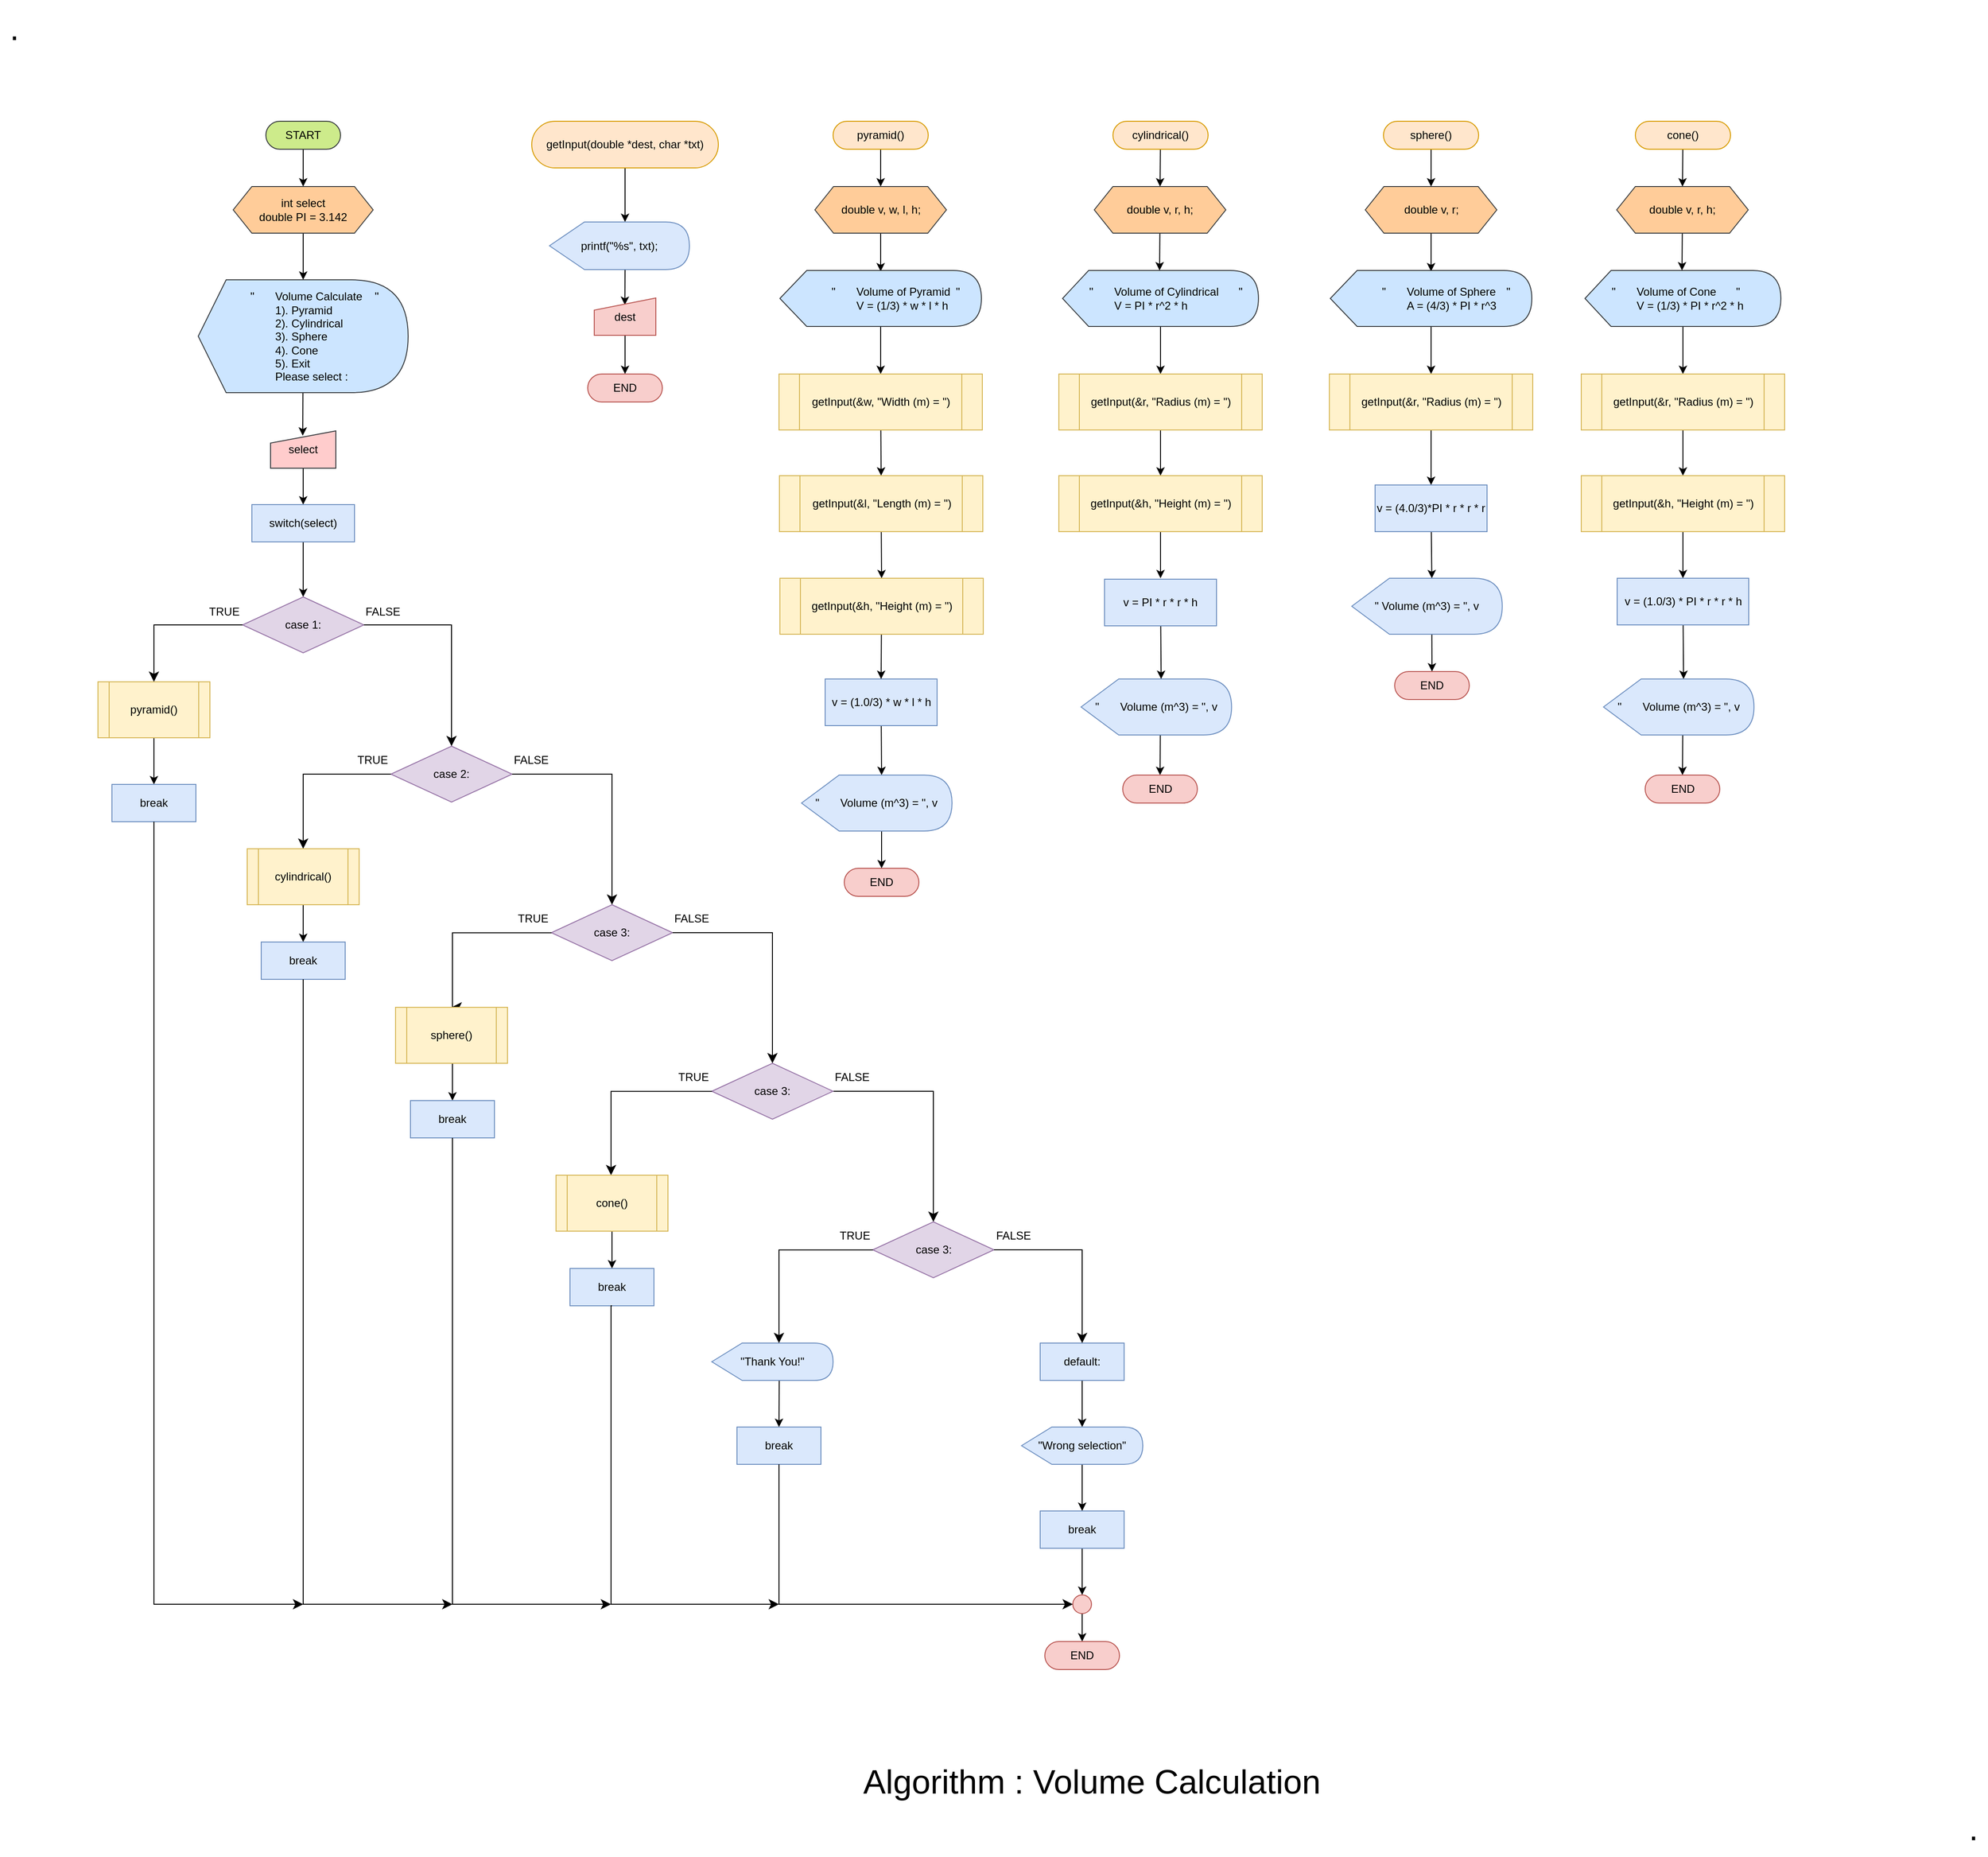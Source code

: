 <mxfile>
    <diagram id="MOcYU4tK6Ua4JmNMgCHE" name="Page-1">
        <mxGraphModel dx="669" dy="588" grid="1" gridSize="10" guides="1" tooltips="1" connect="1" arrows="1" fold="1" page="1" pageScale="1" pageWidth="2200" pageHeight="2000" background="#ffffff" math="0" shadow="0">
            <root>
                <mxCell id="0"/>
                <mxCell id="1" parent="0"/>
                <mxCell id="2" style="edgeStyle=none;html=1;entryX=0.5;entryY=0;entryDx=0;entryDy=0;fontColor=#000000;strokeColor=#000000;" edge="1" parent="1" source="3" target="5">
                    <mxGeometry relative="1" as="geometry"/>
                </mxCell>
                <mxCell id="3" value="&lt;font color=&quot;#000000&quot;&gt;START&lt;/font&gt;" style="rounded=1;whiteSpace=wrap;html=1;fillColor=#cdeb8b;strokeColor=#36393d;imageHeight=24;arcSize=50;glass=0;shadow=0;" vertex="1" parent="1">
                    <mxGeometry x="320" y="130" width="80" height="30" as="geometry"/>
                </mxCell>
                <mxCell id="4" style="edgeStyle=none;html=1;strokeColor=#000000;fontColor=#000000;" edge="1" parent="1" source="5" target="7">
                    <mxGeometry relative="1" as="geometry"/>
                </mxCell>
                <mxCell id="5" value="&lt;font color=&quot;#000000&quot;&gt;int select&lt;br&gt;double PI = 3.142&lt;br&gt;&lt;/font&gt;" style="shape=hexagon;perimeter=hexagonPerimeter2;whiteSpace=wrap;html=1;fixedSize=1;shadow=0;glass=0;fillColor=#ffcc99;strokeColor=#36393d;" vertex="1" parent="1">
                    <mxGeometry x="285" y="200" width="150" height="50" as="geometry"/>
                </mxCell>
                <mxCell id="82" style="edgeStyle=none;html=1;entryX=0.493;entryY=0.128;entryDx=0;entryDy=0;entryPerimeter=0;strokeColor=#000000;" edge="1" parent="1" source="7" target="9">
                    <mxGeometry relative="1" as="geometry"/>
                </mxCell>
                <mxCell id="7" value="&lt;div style=&quot;&quot;&gt;&lt;span style=&quot;color: rgb(0, 0, 0); background-color: initial;&quot;&gt;&lt;span style=&quot;white-space: pre;&quot;&gt;&#9;&lt;/span&gt;&lt;span style=&quot;white-space: pre;&quot;&gt;&#9;&lt;/span&gt;&quot;&lt;/span&gt;&lt;span style=&quot;color: rgb(0, 0, 0); background-color: initial; white-space: pre;&quot;&gt;&#9;&lt;/span&gt;&lt;span style=&quot;color: rgb(0, 0, 0); background-color: initial;&quot;&gt;Volume Calculate&amp;nbsp;&lt;/span&gt;&lt;span style=&quot;color: rgb(0, 0, 0); background-color: initial; white-space: pre;&quot;&gt;&#9;&lt;/span&gt;&lt;span style=&quot;color: rgb(0, 0, 0); background-color: initial;&quot;&gt;&quot;&lt;/span&gt;&lt;/div&gt;&lt;font color=&quot;#000000&quot;&gt;&lt;div style=&quot;&quot;&gt;&lt;span style=&quot;background-color: initial;&quot;&gt;&lt;span style=&quot;white-space: pre;&quot;&gt;&#9;&lt;span style=&quot;white-space: pre;&quot;&gt;&#9;&lt;span style=&quot;white-space: pre;&quot;&gt;&#9;&lt;/span&gt;&lt;/span&gt;&lt;/span&gt;1). Pyramid&lt;/span&gt;&lt;/div&gt;&lt;div style=&quot;&quot;&gt;&lt;span style=&quot;background-color: initial;&quot;&gt;&lt;span style=&quot;white-space: pre;&quot;&gt;&#9;&lt;span style=&quot;white-space: pre;&quot;&gt;&#9;&lt;span style=&quot;white-space: pre;&quot;&gt;&#9;&lt;/span&gt;&lt;/span&gt;&lt;/span&gt;2). Cylindrical&lt;/span&gt;&lt;/div&gt;&lt;div style=&quot;&quot;&gt;&lt;span style=&quot;background-color: initial;&quot;&gt;&lt;span style=&quot;white-space: pre;&quot;&gt;&#9;&lt;span style=&quot;white-space: pre;&quot;&gt;&#9;&lt;/span&gt;&lt;span style=&quot;white-space: pre;&quot;&gt;&#9;&lt;/span&gt;&lt;/span&gt;3). Sphere&lt;/span&gt;&lt;/div&gt;&lt;div style=&quot;&quot;&gt;&lt;span style=&quot;background-color: initial;&quot;&gt;&lt;span style=&quot;white-space: pre;&quot;&gt;&#9;&lt;/span&gt;&lt;span style=&quot;white-space: pre;&quot;&gt;&#9;&lt;/span&gt;&lt;span style=&quot;white-space: pre;&quot;&gt;&#9;&lt;/span&gt;4). Cone&lt;br&gt;&lt;span style=&quot;white-space: pre;&quot;&gt;&#9;&lt;/span&gt;&lt;span style=&quot;white-space: pre;&quot;&gt;&#9;&lt;/span&gt;&lt;span style=&quot;white-space: pre;&quot;&gt;&#9;&lt;/span&gt;5). Exit&lt;br&gt;&lt;/span&gt;&lt;/div&gt;&lt;div style=&quot;&quot;&gt;&lt;span style=&quot;background-color: initial;&quot;&gt;&lt;span style=&quot;white-space: pre;&quot;&gt;&#9;&lt;span style=&quot;white-space: pre;&quot;&gt;&#9;&lt;/span&gt;&lt;span style=&quot;white-space: pre;&quot;&gt;&#9;&lt;/span&gt;&lt;/span&gt;Please select :&lt;/span&gt;&lt;/div&gt;&lt;/font&gt;" style="shape=display;whiteSpace=wrap;html=1;shadow=0;glass=0;fillColor=#cce5ff;strokeColor=#36393d;size=0.133;align=left;" vertex="1" parent="1">
                    <mxGeometry x="247.5" y="300" width="225" height="121" as="geometry"/>
                </mxCell>
                <mxCell id="8" value="" style="edgeStyle=none;html=1;strokeColor=#000000;fontColor=#000000;" edge="1" parent="1" source="9" target="11">
                    <mxGeometry relative="1" as="geometry"/>
                </mxCell>
                <mxCell id="9" value="&lt;font color=&quot;#000000&quot;&gt;select&lt;/font&gt;" style="shape=manualInput;whiteSpace=wrap;html=1;shadow=0;glass=0;labelBackgroundColor=none;fillColor=#ffcccc;strokeColor=#36393d;size=13;" vertex="1" parent="1">
                    <mxGeometry x="325" y="462" width="70" height="40" as="geometry"/>
                </mxCell>
                <mxCell id="10" value="" style="edgeStyle=none;html=1;strokeColor=#000000;fontColor=#000000;" edge="1" parent="1" source="11" target="12">
                    <mxGeometry relative="1" as="geometry"/>
                </mxCell>
                <mxCell id="11" value="&lt;font color=&quot;#000000&quot;&gt;switch(select)&lt;/font&gt;" style="whiteSpace=wrap;html=1;fillColor=#dae8fc;strokeColor=#6c8ebf;shadow=0;glass=0;labelBackgroundColor=none;" vertex="1" parent="1">
                    <mxGeometry x="305" y="541" width="110" height="40" as="geometry"/>
                </mxCell>
                <mxCell id="12" value="&lt;font color=&quot;#000000&quot;&gt;case 1:&lt;/font&gt;" style="rhombus;whiteSpace=wrap;html=1;fillColor=#e1d5e7;strokeColor=#9673a6;shadow=0;glass=0;labelBackgroundColor=none;" vertex="1" parent="1">
                    <mxGeometry x="295" y="640" width="130" height="60" as="geometry"/>
                </mxCell>
                <mxCell id="13" style="edgeStyle=none;html=1;entryX=0.5;entryY=0;entryDx=0;entryDy=0;strokeColor=#000000;fontColor=#000000;" edge="1" parent="1" source="14" target="28">
                    <mxGeometry relative="1" as="geometry"/>
                </mxCell>
                <mxCell id="14" value="&lt;font color=&quot;#000000&quot;&gt;pyramid()&lt;/font&gt;" style="shape=process;whiteSpace=wrap;html=1;backgroundOutline=1;fillColor=#fff2cc;strokeColor=#d6b656;shadow=0;glass=0;labelBackgroundColor=none;" vertex="1" parent="1">
                    <mxGeometry x="140" y="731" width="120" height="60" as="geometry"/>
                </mxCell>
                <mxCell id="15" value="" style="edgeStyle=segmentEdgeStyle;endArrow=classic;html=1;curved=0;rounded=0;endSize=8;startSize=8;strokeColor=#000000;fontColor=#000000;entryX=0.5;entryY=0;entryDx=0;entryDy=0;exitX=0;exitY=0.5;exitDx=0;exitDy=0;" edge="1" parent="1" source="12" target="14">
                    <mxGeometry width="50" height="50" relative="1" as="geometry">
                        <mxPoint x="290" y="661" as="sourcePoint"/>
                        <mxPoint x="340" y="611" as="targetPoint"/>
                    </mxGeometry>
                </mxCell>
                <mxCell id="16" value="&lt;font color=&quot;#000000&quot;&gt;case 2:&lt;/font&gt;" style="rhombus;whiteSpace=wrap;html=1;fillColor=#e1d5e7;strokeColor=#9673a6;shadow=0;glass=0;labelBackgroundColor=none;" vertex="1" parent="1">
                    <mxGeometry x="454" y="800" width="130" height="60" as="geometry"/>
                </mxCell>
                <mxCell id="17" value="" style="edgeStyle=segmentEdgeStyle;endArrow=classic;html=1;curved=0;rounded=0;endSize=8;startSize=8;strokeColor=#000000;fontColor=#000000;exitX=1;exitY=0.5;exitDx=0;exitDy=0;entryX=0.5;entryY=0;entryDx=0;entryDy=0;" edge="1" parent="1" source="12" target="16">
                    <mxGeometry width="50" height="50" relative="1" as="geometry">
                        <mxPoint x="470" y="721" as="sourcePoint"/>
                        <mxPoint x="520" y="671" as="targetPoint"/>
                    </mxGeometry>
                </mxCell>
                <mxCell id="18" value="&lt;font color=&quot;#000000&quot;&gt;case 3:&lt;/font&gt;" style="rhombus;whiteSpace=wrap;html=1;fillColor=#e1d5e7;strokeColor=#9673a6;shadow=0;glass=0;labelBackgroundColor=none;" vertex="1" parent="1">
                    <mxGeometry x="626" y="970" width="130" height="60" as="geometry"/>
                </mxCell>
                <mxCell id="19" value="" style="edgeStyle=segmentEdgeStyle;endArrow=classic;html=1;curved=0;rounded=0;endSize=8;startSize=8;strokeColor=#000000;fontColor=#000000;exitX=1;exitY=0.5;exitDx=0;exitDy=0;entryX=0.5;entryY=0;entryDx=0;entryDy=0;" edge="1" parent="1" source="16" target="18">
                    <mxGeometry width="50" height="50" relative="1" as="geometry">
                        <mxPoint x="589" y="920" as="sourcePoint"/>
                        <mxPoint x="639" y="870" as="targetPoint"/>
                    </mxGeometry>
                </mxCell>
                <mxCell id="20" value="" style="edgeStyle=elbowEdgeStyle;elbow=horizontal;endArrow=classic;html=1;curved=0;rounded=0;endSize=8;startSize=8;strokeColor=#000000;fontColor=#000000;exitX=0;exitY=0.5;exitDx=0;exitDy=0;entryX=0.5;entryY=0;entryDx=0;entryDy=0;" edge="1" parent="1" source="16" target="22">
                    <mxGeometry width="50" height="50" relative="1" as="geometry">
                        <mxPoint x="429" y="930" as="sourcePoint"/>
                        <mxPoint x="369" y="910" as="targetPoint"/>
                        <Array as="points">
                            <mxPoint x="360" y="860"/>
                            <mxPoint x="369" y="870"/>
                            <mxPoint x="369" y="860"/>
                            <mxPoint x="369" y="860"/>
                        </Array>
                    </mxGeometry>
                </mxCell>
                <mxCell id="116" style="edgeStyle=none;html=1;strokeColor=#000000;" edge="1" parent="1" source="22" target="29">
                    <mxGeometry relative="1" as="geometry"/>
                </mxCell>
                <mxCell id="22" value="&lt;font color=&quot;#000000&quot;&gt;cylindrical()&lt;/font&gt;" style="shape=process;whiteSpace=wrap;html=1;backgroundOutline=1;fillColor=#fff2cc;strokeColor=#d6b656;shadow=0;glass=0;labelBackgroundColor=none;" vertex="1" parent="1">
                    <mxGeometry x="300" y="910" width="120" height="60" as="geometry"/>
                </mxCell>
                <mxCell id="110" style="edgeStyle=none;html=1;exitX=0.5;exitY=1;exitDx=0;exitDy=0;strokeColor=#000000;" edge="1" parent="1" source="25" target="27">
                    <mxGeometry relative="1" as="geometry"/>
                </mxCell>
                <mxCell id="25" value="&lt;font color=&quot;#000000&quot;&gt;default:&lt;/font&gt;" style="rounded=0;whiteSpace=wrap;html=1;shadow=0;glass=0;labelBackgroundColor=none;fillColor=#dae8fc;strokeColor=#6c8ebf;" vertex="1" parent="1">
                    <mxGeometry x="1150" y="1440" width="90" height="40" as="geometry"/>
                </mxCell>
                <mxCell id="111" style="edgeStyle=none;html=1;entryX=0.5;entryY=0;entryDx=0;entryDy=0;strokeColor=#000000;" edge="1" parent="1" source="27" target="105">
                    <mxGeometry relative="1" as="geometry"/>
                </mxCell>
                <mxCell id="27" value="&lt;font color=&quot;#000000&quot;&gt;&quot;Wrong selection&quot;&lt;/font&gt;" style="shape=display;whiteSpace=wrap;html=1;shadow=0;glass=0;labelBackgroundColor=none;fillColor=#dae8fc;strokeColor=#6c8ebf;" vertex="1" parent="1">
                    <mxGeometry x="1130" y="1530" width="130" height="40" as="geometry"/>
                </mxCell>
                <mxCell id="28" value="&lt;font color=&quot;#000000&quot;&gt;break&lt;/font&gt;" style="rounded=0;whiteSpace=wrap;html=1;shadow=0;glass=0;labelBackgroundColor=none;fillColor=#dae8fc;strokeColor=#6c8ebf;" vertex="1" parent="1">
                    <mxGeometry x="155" y="841" width="90" height="40" as="geometry"/>
                </mxCell>
                <mxCell id="29" value="&lt;font color=&quot;#000000&quot;&gt;break&lt;/font&gt;" style="rounded=0;whiteSpace=wrap;html=1;shadow=0;glass=0;labelBackgroundColor=none;fillColor=#dae8fc;strokeColor=#6c8ebf;" vertex="1" parent="1">
                    <mxGeometry x="315" y="1010" width="90" height="40" as="geometry"/>
                </mxCell>
                <mxCell id="30" value="&lt;font color=&quot;#000000&quot;&gt;break&lt;/font&gt;" style="rounded=0;whiteSpace=wrap;html=1;shadow=0;glass=0;labelBackgroundColor=none;fillColor=#dae8fc;strokeColor=#6c8ebf;" vertex="1" parent="1">
                    <mxGeometry x="825" y="1530" width="90" height="40" as="geometry"/>
                </mxCell>
                <mxCell id="32" style="edgeStyle=none;html=1;entryX=0.5;entryY=0;entryDx=0;entryDy=0;strokeColor=#000000;fontColor=#000000;startArrow=none;startFill=0;endArrow=classic;endFill=1;" edge="1" parent="1" source="33">
                    <mxGeometry relative="1" as="geometry">
                        <mxPoint x="1195" y="1760" as="targetPoint"/>
                    </mxGeometry>
                </mxCell>
                <mxCell id="33" value="" style="ellipse;whiteSpace=wrap;html=1;aspect=fixed;shadow=0;glass=0;labelBackgroundColor=none;fillColor=#f8cecc;strokeColor=#b85450;" vertex="1" parent="1">
                    <mxGeometry x="1185" y="1710" width="20" height="20" as="geometry"/>
                </mxCell>
                <mxCell id="37" value="&lt;font color=&quot;#000000&quot;&gt;END&lt;/font&gt;" style="rounded=1;whiteSpace=wrap;html=1;fillColor=#f8cecc;strokeColor=#b85450;imageHeight=24;arcSize=50;glass=0;shadow=0;" vertex="1" parent="1">
                    <mxGeometry x="1155" y="1760" width="80" height="30" as="geometry"/>
                </mxCell>
                <mxCell id="38" style="edgeStyle=none;html=1;entryX=0.5;entryY=0;entryDx=0;entryDy=0;strokeColor=#000000;fontColor=#000000;startArrow=none;startFill=0;endArrow=classic;endFill=1;" edge="1" parent="1" source="39" target="41">
                    <mxGeometry relative="1" as="geometry"/>
                </mxCell>
                <mxCell id="39" value="&lt;font color=&quot;#000000&quot;&gt;pyramid()&lt;/font&gt;" style="rounded=1;whiteSpace=wrap;html=1;fillColor=#ffe6cc;strokeColor=#d79b00;imageHeight=24;arcSize=50;glass=0;shadow=0;" vertex="1" parent="1">
                    <mxGeometry x="928" y="130" width="102" height="30" as="geometry"/>
                </mxCell>
                <mxCell id="40" style="edgeStyle=none;html=1;entryX=0.5;entryY=0.016;entryDx=0;entryDy=0;entryPerimeter=0;strokeColor=#000000;fontColor=#000000;startArrow=none;startFill=0;endArrow=classic;endFill=1;" edge="1" parent="1" source="41" target="47">
                    <mxGeometry relative="1" as="geometry"/>
                </mxCell>
                <mxCell id="41" value="&lt;font color=&quot;#000000&quot;&gt;double v, w, l, h;&lt;br&gt;&lt;/font&gt;" style="shape=hexagon;perimeter=hexagonPerimeter2;whiteSpace=wrap;html=1;fixedSize=1;shadow=0;glass=0;fillColor=#ffcc99;strokeColor=#36393d;" vertex="1" parent="1">
                    <mxGeometry x="908.5" y="200" width="141" height="50" as="geometry"/>
                </mxCell>
                <mxCell id="42" style="edgeStyle=none;html=1;entryX=0.5;entryY=0;entryDx=0;entryDy=0;strokeColor=#000000;fontColor=#000000;startArrow=none;startFill=0;endArrow=classic;endFill=1;" edge="1" parent="1" source="43" target="45">
                    <mxGeometry relative="1" as="geometry"/>
                </mxCell>
                <mxCell id="43" value="&lt;font color=&quot;#000000&quot;&gt;cylindrical()&lt;/font&gt;" style="rounded=1;whiteSpace=wrap;html=1;fillColor=#ffe6cc;strokeColor=#d79b00;imageHeight=24;arcSize=50;glass=0;shadow=0;" vertex="1" parent="1">
                    <mxGeometry x="1228" y="130" width="102" height="30" as="geometry"/>
                </mxCell>
                <mxCell id="44" style="edgeStyle=none;html=1;entryX=0;entryY=0;entryDx=104;entryDy=0;entryPerimeter=0;strokeColor=#000000;fontColor=#000000;startArrow=none;startFill=0;endArrow=classic;endFill=1;" edge="1" parent="1" source="45" target="49">
                    <mxGeometry relative="1" as="geometry"/>
                </mxCell>
                <mxCell id="45" value="&lt;font color=&quot;#000000&quot;&gt;double v, r, h;&lt;br&gt;&lt;/font&gt;" style="shape=hexagon;perimeter=hexagonPerimeter2;whiteSpace=wrap;html=1;fixedSize=1;shadow=0;glass=0;fillColor=#ffcc99;strokeColor=#36393d;" vertex="1" parent="1">
                    <mxGeometry x="1208" y="200" width="141" height="50" as="geometry"/>
                </mxCell>
                <mxCell id="46" style="edgeStyle=none;html=1;entryX=0.5;entryY=0;entryDx=0;entryDy=0;strokeColor=#000000;fontColor=#000000;startArrow=none;startFill=0;endArrow=classic;endFill=1;" edge="1" parent="1" source="47" target="51">
                    <mxGeometry relative="1" as="geometry"/>
                </mxCell>
                <mxCell id="47" value="&lt;div style=&quot;&quot;&gt;&lt;span style=&quot;color: rgb(0, 0, 0); background-color: initial;&quot;&gt;&lt;span style=&quot;white-space: pre;&quot;&gt;&#9;&lt;/span&gt;&lt;span style=&quot;white-space: pre;&quot;&gt;&#9;&lt;/span&gt;&quot;&lt;/span&gt;&lt;span style=&quot;color: rgb(0, 0, 0); background-color: initial; white-space: pre;&quot;&gt;&#9;&lt;/span&gt;&lt;span style=&quot;color: rgb(0, 0, 0); background-color: initial;&quot;&gt;Volume of Pyramid&amp;nbsp;&lt;/span&gt;&lt;span style=&quot;color: rgb(0, 0, 0); background-color: initial; white-space: pre;&quot;&gt;&#9;&lt;/span&gt;&lt;span style=&quot;color: rgb(0, 0, 0); background-color: initial;&quot;&gt;&quot;&lt;/span&gt;&lt;/div&gt;&lt;font color=&quot;#000000&quot;&gt;&lt;div style=&quot;&quot;&gt;&lt;span style=&quot;background-color: initial;&quot;&gt;&lt;span style=&quot;white-space: pre;&quot;&gt;&#9;&lt;span style=&quot;white-space: pre;&quot;&gt;&#9;&lt;span style=&quot;white-space: pre;&quot;&gt;&#9;&lt;/span&gt;V&lt;/span&gt; &lt;/span&gt;= (1/3) * w * l * h&lt;br&gt;&lt;/span&gt;&lt;/div&gt;&lt;/font&gt;" style="shape=display;whiteSpace=wrap;html=1;shadow=0;glass=0;fillColor=#cce5ff;strokeColor=#36393d;size=0.133;align=left;" vertex="1" parent="1">
                    <mxGeometry x="871" y="290" width="216" height="60" as="geometry"/>
                </mxCell>
                <mxCell id="48" style="edgeStyle=none;html=1;entryX=0.5;entryY=0;entryDx=0;entryDy=0;strokeColor=#000000;fontColor=#000000;startArrow=none;startFill=0;endArrow=classic;endFill=1;" edge="1" parent="1" source="49" target="53">
                    <mxGeometry relative="1" as="geometry"/>
                </mxCell>
                <mxCell id="49" value="&lt;div style=&quot;&quot;&gt;&lt;span style=&quot;color: rgb(0, 0, 0); background-color: initial;&quot;&gt;&lt;span style=&quot;white-space: pre;&quot;&gt;&#9;&lt;/span&gt;&quot;&lt;/span&gt;&lt;span style=&quot;color: rgb(0, 0, 0); background-color: initial; white-space: pre;&quot;&gt;&#9;&lt;/span&gt;&lt;span style=&quot;color: rgb(0, 0, 0); background-color: initial;&quot;&gt;Volume of Cylindrical&amp;nbsp;&lt;/span&gt;&lt;span style=&quot;color: rgb(0, 0, 0); background-color: initial; white-space: pre;&quot;&gt;&#9;&lt;/span&gt;&lt;span style=&quot;color: rgb(0, 0, 0); background-color: initial;&quot;&gt;&quot;&lt;/span&gt;&lt;/div&gt;&lt;font color=&quot;#000000&quot;&gt;&lt;div style=&quot;&quot;&gt;&lt;span style=&quot;background-color: initial;&quot;&gt;&lt;span style=&quot;white-space: pre;&quot;&gt;&#9;&lt;span style=&quot;white-space: pre;&quot;&gt;&#9;V&lt;/span&gt; &lt;/span&gt;= PI * r^2 * h&lt;/span&gt;&lt;/div&gt;&lt;/font&gt;" style="shape=display;whiteSpace=wrap;html=1;shadow=0;glass=0;fillColor=#cce5ff;strokeColor=#36393d;size=0.133;align=left;" vertex="1" parent="1">
                    <mxGeometry x="1174" y="290" width="210" height="60" as="geometry"/>
                </mxCell>
                <mxCell id="121" style="edgeStyle=none;html=1;entryX=0.5;entryY=0;entryDx=0;entryDy=0;strokeColor=#000000;" edge="1" parent="1" source="51" target="120">
                    <mxGeometry relative="1" as="geometry"/>
                </mxCell>
                <mxCell id="51" value="&lt;font color=&quot;#000000&quot;&gt;getInput(&amp;amp;w, &quot;Width (m) = &quot;)&lt;/font&gt;" style="shape=process;whiteSpace=wrap;html=1;backgroundOutline=1;shadow=0;glass=0;labelBackgroundColor=none;fillColor=#fff2cc;strokeColor=#d6b656;" vertex="1" parent="1">
                    <mxGeometry x="870" y="401" width="218" height="60" as="geometry"/>
                </mxCell>
                <mxCell id="52" style="edgeStyle=none;html=1;entryX=0.5;entryY=0;entryDx=0;entryDy=0;strokeColor=#000000;fontColor=#000000;startArrow=none;startFill=0;endArrow=classic;endFill=1;" edge="1" parent="1" source="53" target="55">
                    <mxGeometry relative="1" as="geometry"/>
                </mxCell>
                <mxCell id="53" value="&lt;font color=&quot;#000000&quot;&gt;getInput(&amp;amp;r, &quot;Radius (m) = &quot;)&lt;/font&gt;" style="shape=process;whiteSpace=wrap;html=1;backgroundOutline=1;shadow=0;glass=0;labelBackgroundColor=none;fillColor=#fff2cc;strokeColor=#d6b656;" vertex="1" parent="1">
                    <mxGeometry x="1170" y="401" width="218" height="60" as="geometry"/>
                </mxCell>
                <mxCell id="54" style="edgeStyle=none;html=1;entryX=0.5;entryY=0;entryDx=0;entryDy=0;strokeColor=#000000;fontColor=#000000;startArrow=none;startFill=0;endArrow=classic;endFill=1;" edge="1" parent="1" source="55">
                    <mxGeometry relative="1" as="geometry">
                        <mxPoint x="1279" y="620" as="targetPoint"/>
                    </mxGeometry>
                </mxCell>
                <mxCell id="55" value="&lt;font color=&quot;#000000&quot;&gt;getInput(&amp;amp;h, &quot;Height (m) = &quot;)&lt;/font&gt;" style="shape=process;whiteSpace=wrap;html=1;backgroundOutline=1;shadow=0;glass=0;labelBackgroundColor=none;fillColor=#fff2cc;strokeColor=#d6b656;" vertex="1" parent="1">
                    <mxGeometry x="1170" y="510" width="218" height="60" as="geometry"/>
                </mxCell>
                <mxCell id="125" style="edgeStyle=none;html=1;entryX=0;entryY=0;entryDx=85.831;entryDy=0;entryPerimeter=0;strokeColor=#000000;" edge="1" parent="1" source="57" target="61">
                    <mxGeometry relative="1" as="geometry"/>
                </mxCell>
                <mxCell id="57" value="&lt;font color=&quot;#000000&quot;&gt;v = (1.0/3) * w * l * h&lt;/font&gt;" style="whiteSpace=wrap;html=1;fillColor=#dae8fc;strokeColor=#6c8ebf;shadow=0;glass=0;labelBackgroundColor=none;" vertex="1" parent="1">
                    <mxGeometry x="919.5" y="728" width="120" height="50" as="geometry"/>
                </mxCell>
                <mxCell id="126" style="edgeStyle=none;html=1;exitX=0;exitY=0;exitDx=85.831;exitDy=60;exitPerimeter=0;entryX=0.5;entryY=0;entryDx=0;entryDy=0;strokeColor=#000000;" edge="1" parent="1" source="61" target="62">
                    <mxGeometry relative="1" as="geometry"/>
                </mxCell>
                <mxCell id="61" value="&lt;font color=&quot;#000000&quot;&gt;&quot;&lt;span style=&quot;white-space: pre;&quot;&gt;&#9;&lt;/span&gt;Volume (m^3) = &quot;, v&lt;/font&gt;" style="shape=display;whiteSpace=wrap;html=1;shadow=0;glass=0;labelBackgroundColor=none;fillColor=#dae8fc;strokeColor=#6c8ebf;" vertex="1" parent="1">
                    <mxGeometry x="894.17" y="831" width="161.33" height="60" as="geometry"/>
                </mxCell>
                <mxCell id="62" value="&lt;font color=&quot;#000000&quot;&gt;END&lt;/font&gt;" style="rounded=1;whiteSpace=wrap;html=1;fillColor=#f8cecc;strokeColor=#b85450;imageHeight=24;arcSize=50;glass=0;shadow=0;" vertex="1" parent="1">
                    <mxGeometry x="940.0" y="931" width="80" height="30" as="geometry"/>
                </mxCell>
                <mxCell id="63" style="edgeStyle=none;html=1;exitX=0;exitY=0;exitDx=85.831;exitDy=60.0;exitPerimeter=0;entryX=0.5;entryY=0;entryDx=0;entryDy=0;strokeColor=#000000;fontColor=#000000;startArrow=none;startFill=0;endArrow=classic;endFill=1;" edge="1" parent="1" target="65">
                    <mxGeometry relative="1" as="geometry">
                        <mxPoint x="1278.831" y="780" as="sourcePoint"/>
                    </mxGeometry>
                </mxCell>
                <mxCell id="65" value="&lt;font color=&quot;#000000&quot;&gt;END&lt;/font&gt;" style="rounded=1;whiteSpace=wrap;html=1;fillColor=#f8cecc;strokeColor=#b85450;imageHeight=24;arcSize=50;glass=0;shadow=0;" vertex="1" parent="1">
                    <mxGeometry x="1238.5" y="831" width="80" height="30" as="geometry"/>
                </mxCell>
                <mxCell id="115" style="edgeStyle=none;html=1;exitX=0;exitY=0;exitDx=71.25;exitDy=40;exitPerimeter=0;entryX=0.5;entryY=0;entryDx=0;entryDy=0;strokeColor=#000000;" edge="1" parent="1" target="30">
                    <mxGeometry relative="1" as="geometry">
                        <mxPoint x="870.25" y="1480" as="sourcePoint"/>
                    </mxGeometry>
                </mxCell>
                <mxCell id="67" value="&lt;font color=&quot;#000000&quot;&gt;&quot;Thank You!&quot;&lt;/font&gt;" style="shape=display;whiteSpace=wrap;html=1;shadow=0;glass=0;labelBackgroundColor=none;fillColor=#dae8fc;strokeColor=#6c8ebf;" vertex="1" parent="1">
                    <mxGeometry x="798" y="1440" width="130" height="40" as="geometry"/>
                </mxCell>
                <mxCell id="68" style="edgeStyle=none;html=1;entryX=0;entryY=0;entryDx=81;entryDy=0;entryPerimeter=0;strokeColor=#000000;fontColor=#000000;startArrow=none;startFill=0;endArrow=classic;endFill=1;" edge="1" parent="1" source="69" target="71">
                    <mxGeometry relative="1" as="geometry"/>
                </mxCell>
                <mxCell id="69" value="&lt;font color=&quot;#000000&quot;&gt;getInput(double *dest, char *txt)&lt;/font&gt;" style="rounded=1;whiteSpace=wrap;html=1;fillColor=#ffe6cc;strokeColor=#d79b00;imageHeight=24;arcSize=50;glass=0;shadow=0;" vertex="1" parent="1">
                    <mxGeometry x="605" y="130" width="200" height="50" as="geometry"/>
                </mxCell>
                <mxCell id="70" style="edgeStyle=none;html=1;exitX=0;exitY=0;exitDx=81;exitDy=51;exitPerimeter=0;entryX=0.497;entryY=0.185;entryDx=0;entryDy=0;entryPerimeter=0;strokeColor=#000000;fontColor=#000000;startArrow=none;startFill=0;endArrow=classic;endFill=1;" edge="1" parent="1" source="71" target="73">
                    <mxGeometry relative="1" as="geometry"/>
                </mxCell>
                <mxCell id="71" value="&lt;font color=&quot;#000000&quot;&gt;printf(&quot;%s&quot;, txt);&lt;/font&gt;" style="shape=display;whiteSpace=wrap;html=1;shadow=0;glass=0;labelBackgroundColor=none;fillColor=#dae8fc;strokeColor=#6c8ebf;" vertex="1" parent="1">
                    <mxGeometry x="624" y="238" width="150" height="51" as="geometry"/>
                </mxCell>
                <mxCell id="72" style="edgeStyle=none;html=1;entryX=0.5;entryY=0;entryDx=0;entryDy=0;strokeColor=#000000;fontColor=#000000;startArrow=none;startFill=0;endArrow=classic;endFill=1;" edge="1" parent="1" source="73" target="74">
                    <mxGeometry relative="1" as="geometry"/>
                </mxCell>
                <mxCell id="73" value="&lt;font color=&quot;#000000&quot;&gt;dest&lt;/font&gt;" style="shape=manualInput;whiteSpace=wrap;html=1;shadow=0;glass=0;labelBackgroundColor=none;fillColor=#f8cecc;strokeColor=#b85450;size=13;" vertex="1" parent="1">
                    <mxGeometry x="672" y="319.5" width="66" height="40" as="geometry"/>
                </mxCell>
                <mxCell id="74" value="&lt;font color=&quot;#000000&quot;&gt;END&lt;/font&gt;" style="rounded=1;whiteSpace=wrap;html=1;fillColor=#f8cecc;strokeColor=#b85450;imageHeight=24;arcSize=50;glass=0;shadow=0;" vertex="1" parent="1">
                    <mxGeometry x="665" y="401" width="80" height="30" as="geometry"/>
                </mxCell>
                <mxCell id="75" value="&lt;font color=&quot;#000000&quot;&gt;TRUE&lt;/font&gt;" style="text;html=1;align=center;verticalAlign=middle;resizable=0;points=[];autosize=1;strokeColor=none;fillColor=none;" vertex="1" parent="1">
                    <mxGeometry x="245" y="641" width="60" height="30" as="geometry"/>
                </mxCell>
                <mxCell id="76" value="&lt;font color=&quot;#000000&quot;&gt;FALSE&lt;/font&gt;" style="text;html=1;align=center;verticalAlign=middle;resizable=0;points=[];autosize=1;strokeColor=none;fillColor=none;" vertex="1" parent="1">
                    <mxGeometry x="415" y="641" width="60" height="30" as="geometry"/>
                </mxCell>
                <mxCell id="77" value="&lt;font color=&quot;#000000&quot;&gt;FALSE&lt;/font&gt;" style="text;html=1;align=center;verticalAlign=middle;resizable=0;points=[];autosize=1;strokeColor=none;fillColor=none;" vertex="1" parent="1">
                    <mxGeometry x="574" y="800" width="60" height="30" as="geometry"/>
                </mxCell>
                <mxCell id="78" value="&lt;font color=&quot;#000000&quot;&gt;TRUE&lt;/font&gt;" style="text;html=1;align=center;verticalAlign=middle;resizable=0;points=[];autosize=1;strokeColor=none;fillColor=none;" vertex="1" parent="1">
                    <mxGeometry x="404" y="800" width="60" height="30" as="geometry"/>
                </mxCell>
                <mxCell id="79" value="&lt;font color=&quot;#000000&quot;&gt;FALSE&lt;/font&gt;" style="text;html=1;align=center;verticalAlign=middle;resizable=0;points=[];autosize=1;strokeColor=none;fillColor=none;" vertex="1" parent="1">
                    <mxGeometry x="746" y="970" width="60" height="30" as="geometry"/>
                </mxCell>
                <mxCell id="81" value="&lt;font style=&quot;font-size: 36px;&quot;&gt;Algorithm : Volume Calculation&lt;/font&gt;" style="text;html=1;align=center;verticalAlign=middle;resizable=0;points=[];autosize=1;strokeColor=none;fillColor=none;fontColor=#000000;" vertex="1" parent="1">
                    <mxGeometry x="950" y="1880" width="510" height="60" as="geometry"/>
                </mxCell>
                <mxCell id="83" value="" style="edgeStyle=elbowEdgeStyle;elbow=horizontal;endArrow=classic;html=1;curved=0;rounded=0;endSize=8;startSize=8;strokeColor=#000000;fontColor=#000000;exitX=0.837;exitY=1.005;exitDx=0;exitDy=0;entryX=0.5;entryY=0;entryDx=0;entryDy=0;exitPerimeter=0;" edge="1" parent="1" source="86" target="84">
                    <mxGeometry width="50" height="50" relative="1" as="geometry">
                        <mxPoint x="626" y="1000.0" as="sourcePoint"/>
                        <mxPoint x="541" y="1080.0" as="targetPoint"/>
                        <Array as="points">
                            <mxPoint x="520" y="1040"/>
                            <mxPoint x="541" y="1040"/>
                            <mxPoint x="541" y="1030"/>
                            <mxPoint x="541" y="1030"/>
                        </Array>
                    </mxGeometry>
                </mxCell>
                <mxCell id="118" style="edgeStyle=none;html=1;entryX=0.5;entryY=0;entryDx=0;entryDy=0;strokeColor=#000000;" edge="1" parent="1" target="85">
                    <mxGeometry relative="1" as="geometry">
                        <mxPoint x="520" y="1140.0" as="sourcePoint"/>
                    </mxGeometry>
                </mxCell>
                <mxCell id="84" value="&lt;font color=&quot;#000000&quot;&gt;sphere()&lt;/font&gt;" style="shape=process;whiteSpace=wrap;html=1;backgroundOutline=1;fillColor=#fff2cc;strokeColor=#d6b656;shadow=0;glass=0;labelBackgroundColor=none;" vertex="1" parent="1">
                    <mxGeometry x="459" y="1080" width="120" height="60" as="geometry"/>
                </mxCell>
                <mxCell id="85" value="&lt;font color=&quot;#000000&quot;&gt;break&lt;/font&gt;" style="rounded=0;whiteSpace=wrap;html=1;shadow=0;glass=0;labelBackgroundColor=none;fillColor=#dae8fc;strokeColor=#6c8ebf;" vertex="1" parent="1">
                    <mxGeometry x="475" y="1180" width="90" height="40" as="geometry"/>
                </mxCell>
                <mxCell id="86" value="&lt;font color=&quot;#000000&quot;&gt;TRUE&lt;/font&gt;" style="text;html=1;align=center;verticalAlign=middle;resizable=0;points=[];autosize=1;strokeColor=none;fillColor=none;" vertex="1" parent="1">
                    <mxGeometry x="576" y="970" width="60" height="30" as="geometry"/>
                </mxCell>
                <mxCell id="94" value="&lt;font color=&quot;#000000&quot;&gt;case 3:&lt;/font&gt;" style="rhombus;whiteSpace=wrap;html=1;fillColor=#e1d5e7;strokeColor=#9673a6;shadow=0;glass=0;labelBackgroundColor=none;" vertex="1" parent="1">
                    <mxGeometry x="798" y="1140" width="130" height="60" as="geometry"/>
                </mxCell>
                <mxCell id="95" value="&lt;font color=&quot;#000000&quot;&gt;FALSE&lt;/font&gt;" style="text;html=1;align=center;verticalAlign=middle;resizable=0;points=[];autosize=1;strokeColor=none;fillColor=none;" vertex="1" parent="1">
                    <mxGeometry x="918" y="1140" width="60" height="30" as="geometry"/>
                </mxCell>
                <mxCell id="96" value="" style="edgeStyle=elbowEdgeStyle;elbow=horizontal;endArrow=classic;html=1;curved=0;rounded=0;endSize=8;startSize=8;strokeColor=#000000;fontColor=#000000;exitX=0.837;exitY=1.005;exitDx=0;exitDy=0;exitPerimeter=0;" edge="1" source="99" parent="1">
                    <mxGeometry width="50" height="50" relative="1" as="geometry">
                        <mxPoint x="798" y="1170.0" as="sourcePoint"/>
                        <mxPoint x="690" y="1260" as="targetPoint"/>
                        <Array as="points">
                            <mxPoint x="690" y="1190"/>
                            <mxPoint x="713" y="1210"/>
                            <mxPoint x="713" y="1200"/>
                            <mxPoint x="713" y="1200"/>
                        </Array>
                    </mxGeometry>
                </mxCell>
                <mxCell id="119" style="edgeStyle=none;html=1;entryX=0.5;entryY=0;entryDx=0;entryDy=0;strokeColor=#000000;" edge="1" parent="1" source="97" target="98">
                    <mxGeometry relative="1" as="geometry"/>
                </mxCell>
                <mxCell id="97" value="&lt;font color=&quot;#000000&quot;&gt;cone()&lt;/font&gt;" style="shape=process;whiteSpace=wrap;html=1;backgroundOutline=1;fillColor=#fff2cc;strokeColor=#d6b656;shadow=0;glass=0;labelBackgroundColor=none;" vertex="1" parent="1">
                    <mxGeometry x="631" y="1260" width="120" height="60" as="geometry"/>
                </mxCell>
                <mxCell id="98" value="&lt;font color=&quot;#000000&quot;&gt;break&lt;/font&gt;" style="rounded=0;whiteSpace=wrap;html=1;shadow=0;glass=0;labelBackgroundColor=none;fillColor=#dae8fc;strokeColor=#6c8ebf;" vertex="1" parent="1">
                    <mxGeometry x="646" y="1360" width="90" height="40" as="geometry"/>
                </mxCell>
                <mxCell id="99" value="&lt;font color=&quot;#000000&quot;&gt;TRUE&lt;/font&gt;" style="text;html=1;align=center;verticalAlign=middle;resizable=0;points=[];autosize=1;strokeColor=none;fillColor=none;" vertex="1" parent="1">
                    <mxGeometry x="748" y="1140" width="60" height="30" as="geometry"/>
                </mxCell>
                <mxCell id="100" value="" style="edgeStyle=segmentEdgeStyle;endArrow=classic;html=1;curved=0;rounded=0;endSize=8;startSize=8;strokeColor=#000000;fontColor=#000000;exitX=1;exitY=0.5;exitDx=0;exitDy=0;entryX=0.5;entryY=0;entryDx=0;entryDy=0;" edge="1" target="94" parent="1">
                    <mxGeometry width="50" height="50" relative="1" as="geometry">
                        <mxPoint x="756" y="1000" as="sourcePoint"/>
                        <mxPoint x="811" y="1040" as="targetPoint"/>
                    </mxGeometry>
                </mxCell>
                <mxCell id="101" value="&lt;font color=&quot;#000000&quot;&gt;case 3:&lt;/font&gt;" style="rhombus;whiteSpace=wrap;html=1;fillColor=#e1d5e7;strokeColor=#9673a6;shadow=0;glass=0;labelBackgroundColor=none;" vertex="1" parent="1">
                    <mxGeometry x="970.5" y="1310" width="130" height="60" as="geometry"/>
                </mxCell>
                <mxCell id="102" value="&lt;font color=&quot;#000000&quot;&gt;FALSE&lt;/font&gt;" style="text;html=1;align=center;verticalAlign=middle;resizable=0;points=[];autosize=1;strokeColor=none;fillColor=none;" vertex="1" parent="1">
                    <mxGeometry x="1090.5" y="1310" width="60" height="30" as="geometry"/>
                </mxCell>
                <mxCell id="103" value="" style="edgeStyle=elbowEdgeStyle;elbow=horizontal;endArrow=classic;html=1;curved=0;rounded=0;endSize=8;startSize=8;strokeColor=#000000;fontColor=#000000;exitX=0.837;exitY=1.005;exitDx=0;exitDy=0;exitPerimeter=0;entryX=0;entryY=0;entryDx=71.25;entryDy=0;entryPerimeter=0;" edge="1" source="106" parent="1" target="67">
                    <mxGeometry width="50" height="50" relative="1" as="geometry">
                        <mxPoint x="970.5" y="1340.0" as="sourcePoint"/>
                        <mxPoint x="870" y="1440" as="targetPoint"/>
                        <Array as="points">
                            <mxPoint x="870" y="1370"/>
                            <mxPoint x="880" y="1370"/>
                            <mxPoint x="885.5" y="1380"/>
                            <mxPoint x="885.5" y="1370"/>
                            <mxPoint x="885.5" y="1370"/>
                        </Array>
                    </mxGeometry>
                </mxCell>
                <mxCell id="112" style="edgeStyle=none;html=1;entryX=0.5;entryY=0;entryDx=0;entryDy=0;strokeColor=#000000;" edge="1" parent="1" source="105" target="33">
                    <mxGeometry relative="1" as="geometry"/>
                </mxCell>
                <mxCell id="105" value="&lt;font color=&quot;#000000&quot;&gt;break&lt;/font&gt;" style="rounded=0;whiteSpace=wrap;html=1;shadow=0;glass=0;labelBackgroundColor=none;fillColor=#dae8fc;strokeColor=#6c8ebf;" vertex="1" parent="1">
                    <mxGeometry x="1150" y="1620" width="90" height="40" as="geometry"/>
                </mxCell>
                <mxCell id="106" value="&lt;font color=&quot;#000000&quot;&gt;TRUE&lt;/font&gt;" style="text;html=1;align=center;verticalAlign=middle;resizable=0;points=[];autosize=1;strokeColor=none;fillColor=none;" vertex="1" parent="1">
                    <mxGeometry x="920.5" y="1310" width="60" height="30" as="geometry"/>
                </mxCell>
                <mxCell id="107" value="" style="edgeStyle=segmentEdgeStyle;endArrow=classic;html=1;curved=0;rounded=0;endSize=8;startSize=8;strokeColor=#000000;fontColor=#000000;exitX=1;exitY=0.5;exitDx=0;exitDy=0;entryX=0.5;entryY=0;entryDx=0;entryDy=0;" edge="1" target="101" parent="1">
                    <mxGeometry width="50" height="50" relative="1" as="geometry">
                        <mxPoint x="928.5" y="1170" as="sourcePoint"/>
                        <mxPoint x="983.5" y="1210" as="targetPoint"/>
                    </mxGeometry>
                </mxCell>
                <mxCell id="108" value="" style="edgeStyle=elbowEdgeStyle;elbow=horizontal;endArrow=classic;html=1;curved=0;rounded=0;endSize=8;startSize=8;strokeColor=#000000;exitX=1;exitY=0.5;exitDx=0;exitDy=0;entryX=0.5;entryY=0;entryDx=0;entryDy=0;" edge="1" parent="1" source="101" target="25">
                    <mxGeometry width="50" height="50" relative="1" as="geometry">
                        <mxPoint x="1050" y="1470" as="sourcePoint"/>
                        <mxPoint x="1120" y="1420" as="targetPoint"/>
                        <Array as="points">
                            <mxPoint x="1195" y="1390"/>
                            <mxPoint x="1120" y="1370"/>
                            <mxPoint x="1120" y="1400"/>
                            <mxPoint x="1150" y="1390"/>
                            <mxPoint x="1200" y="1340"/>
                        </Array>
                    </mxGeometry>
                </mxCell>
                <mxCell id="123" style="edgeStyle=none;html=1;entryX=0.5;entryY=0;entryDx=0;entryDy=0;strokeColor=#000000;" edge="1" parent="1" source="120" target="122">
                    <mxGeometry relative="1" as="geometry"/>
                </mxCell>
                <mxCell id="120" value="&lt;font color=&quot;#000000&quot;&gt;getInput(&amp;amp;l, &quot;Length (m) = &quot;)&lt;/font&gt;" style="shape=process;whiteSpace=wrap;html=1;backgroundOutline=1;shadow=0;glass=0;labelBackgroundColor=none;fillColor=#fff2cc;strokeColor=#d6b656;" vertex="1" parent="1">
                    <mxGeometry x="870.5" y="510" width="218" height="60" as="geometry"/>
                </mxCell>
                <mxCell id="124" style="edgeStyle=none;html=1;entryX=0.5;entryY=0;entryDx=0;entryDy=0;strokeColor=#000000;" edge="1" parent="1" source="122" target="57">
                    <mxGeometry relative="1" as="geometry"/>
                </mxCell>
                <mxCell id="122" value="&lt;font color=&quot;#000000&quot;&gt;getInput(&amp;amp;h, &quot;Height (m) = &quot;)&lt;/font&gt;" style="shape=process;whiteSpace=wrap;html=1;backgroundOutline=1;shadow=0;glass=0;labelBackgroundColor=none;fillColor=#fff2cc;strokeColor=#d6b656;" vertex="1" parent="1">
                    <mxGeometry x="871" y="620" width="218" height="60" as="geometry"/>
                </mxCell>
                <mxCell id="132" style="edgeStyle=none;html=1;entryX=0;entryY=0;entryDx=85.831;entryDy=0;entryPerimeter=0;strokeColor=#000000;" edge="1" parent="1" source="127" target="128">
                    <mxGeometry relative="1" as="geometry"/>
                </mxCell>
                <mxCell id="127" value="&lt;font color=&quot;#000000&quot;&gt;v = PI * r * r * h&lt;/font&gt;" style="whiteSpace=wrap;html=1;fillColor=#dae8fc;strokeColor=#6c8ebf;shadow=0;glass=0;labelBackgroundColor=none;" vertex="1" parent="1">
                    <mxGeometry x="1219" y="621" width="120" height="50" as="geometry"/>
                </mxCell>
                <mxCell id="128" value="&lt;font color=&quot;#000000&quot;&gt;&quot;&lt;span style=&quot;white-space: pre;&quot;&gt;&#9;&lt;/span&gt;Volume (m^3) = &quot;, v&lt;/font&gt;" style="shape=display;whiteSpace=wrap;html=1;shadow=0;glass=0;labelBackgroundColor=none;fillColor=#dae8fc;strokeColor=#6c8ebf;" vertex="1" parent="1">
                    <mxGeometry x="1193.84" y="728" width="161.33" height="60" as="geometry"/>
                </mxCell>
                <mxCell id="133" style="edgeStyle=none;html=1;entryX=0.5;entryY=0;entryDx=0;entryDy=0;strokeColor=#000000;fontColor=#000000;startArrow=none;startFill=0;endArrow=classic;endFill=1;" edge="1" parent="1" source="134" target="136">
                    <mxGeometry relative="1" as="geometry"/>
                </mxCell>
                <mxCell id="134" value="&lt;font color=&quot;#000000&quot;&gt;sphere()&lt;/font&gt;" style="rounded=1;whiteSpace=wrap;html=1;fillColor=#ffe6cc;strokeColor=#d79b00;imageHeight=24;arcSize=50;glass=0;shadow=0;" vertex="1" parent="1">
                    <mxGeometry x="1518" y="130" width="102" height="30" as="geometry"/>
                </mxCell>
                <mxCell id="135" style="edgeStyle=none;html=1;entryX=0.5;entryY=0.016;entryDx=0;entryDy=0;entryPerimeter=0;strokeColor=#000000;fontColor=#000000;startArrow=none;startFill=0;endArrow=classic;endFill=1;" edge="1" parent="1" source="136" target="138">
                    <mxGeometry relative="1" as="geometry"/>
                </mxCell>
                <mxCell id="136" value="&lt;font color=&quot;#000000&quot;&gt;double v, r;&lt;br&gt;&lt;/font&gt;" style="shape=hexagon;perimeter=hexagonPerimeter2;whiteSpace=wrap;html=1;fixedSize=1;shadow=0;glass=0;fillColor=#ffcc99;strokeColor=#36393d;" vertex="1" parent="1">
                    <mxGeometry x="1498.5" y="200" width="141" height="50" as="geometry"/>
                </mxCell>
                <mxCell id="137" style="edgeStyle=none;html=1;entryX=0.5;entryY=0;entryDx=0;entryDy=0;strokeColor=#000000;fontColor=#000000;startArrow=none;startFill=0;endArrow=classic;endFill=1;" edge="1" parent="1" source="138" target="140">
                    <mxGeometry relative="1" as="geometry"/>
                </mxCell>
                <mxCell id="138" value="&lt;div style=&quot;&quot;&gt;&lt;span style=&quot;color: rgb(0, 0, 0); background-color: initial;&quot;&gt;&lt;span style=&quot;white-space: pre;&quot;&gt;&#9;&lt;/span&gt;&lt;span style=&quot;white-space: pre;&quot;&gt;&#9;&lt;/span&gt;&quot;&lt;/span&gt;&lt;span style=&quot;color: rgb(0, 0, 0); background-color: initial; white-space: pre;&quot;&gt;&#9;&lt;/span&gt;&lt;span style=&quot;color: rgb(0, 0, 0); background-color: initial;&quot;&gt;Volume of Sphere&amp;nbsp;&lt;/span&gt;&lt;span style=&quot;color: rgb(0, 0, 0); background-color: initial; white-space: pre;&quot;&gt;&#9;&lt;/span&gt;&lt;span style=&quot;color: rgb(0, 0, 0); background-color: initial;&quot;&gt;&quot;&lt;/span&gt;&lt;/div&gt;&lt;font color=&quot;#000000&quot;&gt;&lt;div style=&quot;&quot;&gt;&lt;span style=&quot;background-color: initial;&quot;&gt;&lt;span style=&quot;white-space: pre;&quot;&gt;&#9;&lt;span style=&quot;white-space: pre;&quot;&gt;&#9;&lt;span style=&quot;white-space: pre;&quot;&gt;&#9;&lt;/span&gt;A&lt;/span&gt; &lt;/span&gt;= (4/3) * PI * r^3&lt;br&gt;&lt;/span&gt;&lt;/div&gt;&lt;/font&gt;" style="shape=display;whiteSpace=wrap;html=1;shadow=0;glass=0;fillColor=#cce5ff;strokeColor=#36393d;size=0.133;align=left;" vertex="1" parent="1">
                    <mxGeometry x="1461" y="290" width="216" height="60" as="geometry"/>
                </mxCell>
                <mxCell id="139" value="" style="edgeStyle=none;html=1;strokeColor=#000000;fontColor=#000000;startArrow=none;startFill=0;endArrow=classic;endFill=1;" edge="1" parent="1" source="140" target="142">
                    <mxGeometry relative="1" as="geometry"/>
                </mxCell>
                <mxCell id="140" value="&lt;font color=&quot;#000000&quot;&gt;getInput(&amp;amp;r, &quot;Radius (m) = &quot;)&lt;/font&gt;" style="shape=process;whiteSpace=wrap;html=1;backgroundOutline=1;shadow=0;glass=0;labelBackgroundColor=none;fillColor=#fff2cc;strokeColor=#d6b656;" vertex="1" parent="1">
                    <mxGeometry x="1460" y="401" width="218" height="60" as="geometry"/>
                </mxCell>
                <mxCell id="141" style="edgeStyle=none;html=1;entryX=0;entryY=0;entryDx=85.831;entryDy=0;entryPerimeter=0;strokeColor=#000000;fontColor=#000000;startArrow=none;startFill=0;endArrow=classic;endFill=1;" edge="1" parent="1" source="142" target="144">
                    <mxGeometry relative="1" as="geometry"/>
                </mxCell>
                <mxCell id="142" value="&lt;span style=&quot;color: rgb(0, 0, 0);&quot;&gt;v = (4.0/3)*PI * r * r * r&lt;/span&gt;" style="whiteSpace=wrap;html=1;fillColor=#dae8fc;strokeColor=#6c8ebf;shadow=0;glass=0;labelBackgroundColor=none;" vertex="1" parent="1">
                    <mxGeometry x="1509" y="520" width="120" height="50" as="geometry"/>
                </mxCell>
                <mxCell id="143" style="edgeStyle=none;html=1;exitX=0;exitY=0;exitDx=85.831;exitDy=60.0;exitPerimeter=0;entryX=0.5;entryY=0;entryDx=0;entryDy=0;strokeColor=#000000;fontColor=#000000;startArrow=none;startFill=0;endArrow=classic;endFill=1;" edge="1" parent="1" source="144" target="145">
                    <mxGeometry relative="1" as="geometry"/>
                </mxCell>
                <mxCell id="144" value="&lt;span style=&quot;color: rgb(0, 0, 0);&quot;&gt;&quot;&lt;/span&gt;&lt;span style=&quot;color: rgb(0, 0, 0);&quot;&gt;&#9;&lt;/span&gt;&lt;span style=&quot;color: rgb(0, 0, 0);&quot;&gt;Volume (m^3) = &quot;, v&lt;/span&gt;" style="shape=display;whiteSpace=wrap;html=1;shadow=0;glass=0;labelBackgroundColor=none;fillColor=#dae8fc;strokeColor=#6c8ebf;" vertex="1" parent="1">
                    <mxGeometry x="1484" y="620" width="161.33" height="60" as="geometry"/>
                </mxCell>
                <mxCell id="145" value="&lt;font color=&quot;#000000&quot;&gt;END&lt;/font&gt;" style="rounded=1;whiteSpace=wrap;html=1;fillColor=#f8cecc;strokeColor=#b85450;imageHeight=24;arcSize=50;glass=0;shadow=0;" vertex="1" parent="1">
                    <mxGeometry x="1530" y="720" width="80" height="30" as="geometry"/>
                </mxCell>
                <mxCell id="146" style="edgeStyle=none;html=1;entryX=0.5;entryY=0;entryDx=0;entryDy=0;strokeColor=#000000;fontColor=#000000;startArrow=none;startFill=0;endArrow=classic;endFill=1;" edge="1" parent="1" source="147" target="149">
                    <mxGeometry relative="1" as="geometry"/>
                </mxCell>
                <mxCell id="147" value="&lt;font color=&quot;#000000&quot;&gt;cone()&lt;/font&gt;" style="rounded=1;whiteSpace=wrap;html=1;fillColor=#ffe6cc;strokeColor=#d79b00;imageHeight=24;arcSize=50;glass=0;shadow=0;" vertex="1" parent="1">
                    <mxGeometry x="1788" y="130" width="102" height="30" as="geometry"/>
                </mxCell>
                <mxCell id="148" style="edgeStyle=none;html=1;entryX=0;entryY=0;entryDx=104;entryDy=0;entryPerimeter=0;strokeColor=#000000;fontColor=#000000;startArrow=none;startFill=0;endArrow=classic;endFill=1;" edge="1" parent="1" source="149" target="151">
                    <mxGeometry relative="1" as="geometry"/>
                </mxCell>
                <mxCell id="149" value="&lt;font color=&quot;#000000&quot;&gt;double v, r, h;&lt;br&gt;&lt;/font&gt;" style="shape=hexagon;perimeter=hexagonPerimeter2;whiteSpace=wrap;html=1;fixedSize=1;shadow=0;glass=0;fillColor=#ffcc99;strokeColor=#36393d;" vertex="1" parent="1">
                    <mxGeometry x="1768" y="200" width="141" height="50" as="geometry"/>
                </mxCell>
                <mxCell id="150" style="edgeStyle=none;html=1;entryX=0.5;entryY=0;entryDx=0;entryDy=0;strokeColor=#000000;fontColor=#000000;startArrow=none;startFill=0;endArrow=classic;endFill=1;" edge="1" parent="1" source="151" target="153">
                    <mxGeometry relative="1" as="geometry"/>
                </mxCell>
                <mxCell id="151" value="&lt;div style=&quot;&quot;&gt;&lt;span style=&quot;color: rgb(0, 0, 0); background-color: initial;&quot;&gt;&lt;span style=&quot;white-space: pre;&quot;&gt;&#9;&lt;/span&gt;&quot;&lt;/span&gt;&lt;span style=&quot;color: rgb(0, 0, 0); background-color: initial; white-space: pre;&quot;&gt;&#9;&lt;/span&gt;&lt;span style=&quot;color: rgb(0, 0, 0); background-color: initial;&quot;&gt;Volume of Cone&amp;nbsp;&lt;/span&gt;&lt;span style=&quot;color: rgb(0, 0, 0); background-color: initial; white-space: pre;&quot;&gt;&#9;&lt;/span&gt;&lt;span style=&quot;color: rgb(0, 0, 0); background-color: initial;&quot;&gt;&quot;&lt;/span&gt;&lt;/div&gt;&lt;font color=&quot;#000000&quot;&gt;&lt;div style=&quot;&quot;&gt;&lt;span style=&quot;background-color: initial;&quot;&gt;&lt;span style=&quot;white-space: pre;&quot;&gt;&#9;&lt;span style=&quot;white-space: pre;&quot;&gt;&#9;V&lt;/span&gt; &lt;/span&gt;= (1/3) * PI * r^2 * h&lt;/span&gt;&lt;/div&gt;&lt;/font&gt;" style="shape=display;whiteSpace=wrap;html=1;shadow=0;glass=0;fillColor=#cce5ff;strokeColor=#36393d;size=0.133;align=left;" vertex="1" parent="1">
                    <mxGeometry x="1734" y="290" width="210" height="60" as="geometry"/>
                </mxCell>
                <mxCell id="152" style="edgeStyle=none;html=1;entryX=0.5;entryY=0;entryDx=0;entryDy=0;strokeColor=#000000;fontColor=#000000;startArrow=none;startFill=0;endArrow=classic;endFill=1;" edge="1" parent="1" source="153" target="155">
                    <mxGeometry relative="1" as="geometry"/>
                </mxCell>
                <mxCell id="153" value="&lt;font color=&quot;#000000&quot;&gt;getInput(&amp;amp;r, &quot;Radius (m) = &quot;)&lt;/font&gt;" style="shape=process;whiteSpace=wrap;html=1;backgroundOutline=1;shadow=0;glass=0;labelBackgroundColor=none;fillColor=#fff2cc;strokeColor=#d6b656;" vertex="1" parent="1">
                    <mxGeometry x="1730" y="401" width="218" height="60" as="geometry"/>
                </mxCell>
                <mxCell id="154" style="edgeStyle=none;html=1;entryX=0.5;entryY=0;entryDx=0;entryDy=0;strokeColor=#000000;fontColor=#000000;startArrow=none;startFill=0;endArrow=classic;endFill=1;" edge="1" parent="1" source="155">
                    <mxGeometry relative="1" as="geometry">
                        <mxPoint x="1839" y="620" as="targetPoint"/>
                    </mxGeometry>
                </mxCell>
                <mxCell id="155" value="&lt;font color=&quot;#000000&quot;&gt;getInput(&amp;amp;h, &quot;Height (m) = &quot;)&lt;/font&gt;" style="shape=process;whiteSpace=wrap;html=1;backgroundOutline=1;shadow=0;glass=0;labelBackgroundColor=none;fillColor=#fff2cc;strokeColor=#d6b656;" vertex="1" parent="1">
                    <mxGeometry x="1730" y="510" width="218" height="60" as="geometry"/>
                </mxCell>
                <mxCell id="156" style="edgeStyle=none;html=1;exitX=0;exitY=0;exitDx=85.831;exitDy=60.0;exitPerimeter=0;entryX=0.5;entryY=0;entryDx=0;entryDy=0;strokeColor=#000000;fontColor=#000000;startArrow=none;startFill=0;endArrow=classic;endFill=1;" edge="1" parent="1" target="157">
                    <mxGeometry relative="1" as="geometry">
                        <mxPoint x="1838.831" y="780.0" as="sourcePoint"/>
                    </mxGeometry>
                </mxCell>
                <mxCell id="157" value="&lt;font color=&quot;#000000&quot;&gt;END&lt;/font&gt;" style="rounded=1;whiteSpace=wrap;html=1;fillColor=#f8cecc;strokeColor=#b85450;imageHeight=24;arcSize=50;glass=0;shadow=0;" vertex="1" parent="1">
                    <mxGeometry x="1798.5" y="831" width="80" height="30" as="geometry"/>
                </mxCell>
                <mxCell id="158" style="edgeStyle=none;html=1;entryX=0;entryY=0;entryDx=85.831;entryDy=0;entryPerimeter=0;strokeColor=#000000;" edge="1" parent="1" source="159" target="160">
                    <mxGeometry relative="1" as="geometry"/>
                </mxCell>
                <mxCell id="159" value="&lt;font color=&quot;#000000&quot;&gt;v = (1.0/3) * PI * r * r * h&lt;/font&gt;" style="whiteSpace=wrap;html=1;fillColor=#dae8fc;strokeColor=#6c8ebf;shadow=0;glass=0;labelBackgroundColor=none;" vertex="1" parent="1">
                    <mxGeometry x="1768.5" y="620" width="141" height="50" as="geometry"/>
                </mxCell>
                <mxCell id="160" value="&lt;font color=&quot;#000000&quot;&gt;&quot;&lt;span style=&quot;white-space: pre;&quot;&gt;&#9;&lt;/span&gt;Volume (m^3) = &quot;, v&lt;/font&gt;" style="shape=display;whiteSpace=wrap;html=1;shadow=0;glass=0;labelBackgroundColor=none;fillColor=#dae8fc;strokeColor=#6c8ebf;" vertex="1" parent="1">
                    <mxGeometry x="1753.84" y="728" width="161.33" height="60" as="geometry"/>
                </mxCell>
                <mxCell id="161" value="." style="text;html=1;align=center;verticalAlign=middle;resizable=0;points=[];autosize=1;strokeColor=none;fillColor=none;fontSize=36;" vertex="1" parent="1">
                    <mxGeometry x="35" width="30" height="60" as="geometry"/>
                </mxCell>
                <mxCell id="162" value="." style="text;html=1;align=center;verticalAlign=middle;resizable=0;points=[];autosize=1;strokeColor=none;fillColor=none;fontSize=36;" vertex="1" parent="1">
                    <mxGeometry x="2135" y="1930" width="30" height="60" as="geometry"/>
                </mxCell>
                <mxCell id="163" value="" style="edgeStyle=segmentEdgeStyle;endArrow=classic;html=1;curved=0;rounded=0;endSize=8;startSize=8;strokeColor=#000000;fontSize=36;exitX=0.5;exitY=1;exitDx=0;exitDy=0;" edge="1" parent="1" source="28">
                    <mxGeometry width="50" height="50" relative="1" as="geometry">
                        <mxPoint x="100" y="1270" as="sourcePoint"/>
                        <mxPoint x="360" y="1720" as="targetPoint"/>
                        <Array as="points">
                            <mxPoint x="200" y="1720"/>
                            <mxPoint x="340" y="1720"/>
                        </Array>
                    </mxGeometry>
                </mxCell>
                <mxCell id="164" value="" style="edgeStyle=segmentEdgeStyle;endArrow=classic;html=1;curved=0;rounded=0;endSize=8;startSize=8;strokeColor=#000000;fontSize=36;exitX=0.5;exitY=1;exitDx=0;exitDy=0;" edge="1" parent="1" source="29">
                    <mxGeometry width="50" height="50" relative="1" as="geometry">
                        <mxPoint x="485" y="1500" as="sourcePoint"/>
                        <mxPoint x="520" y="1720" as="targetPoint"/>
                        <Array as="points">
                            <mxPoint x="360" y="1720"/>
                        </Array>
                    </mxGeometry>
                </mxCell>
                <mxCell id="165" value="" style="edgeStyle=segmentEdgeStyle;endArrow=classic;html=1;curved=0;rounded=0;endSize=8;startSize=8;strokeColor=#000000;fontSize=36;entryX=0;entryY=0.5;entryDx=0;entryDy=0;exitX=0.5;exitY=1;exitDx=0;exitDy=0;" edge="1" parent="1" source="30" target="33">
                    <mxGeometry width="50" height="50" relative="1" as="geometry">
                        <mxPoint x="720" y="1280" as="sourcePoint"/>
                        <mxPoint x="770" y="1230" as="targetPoint"/>
                        <Array as="points">
                            <mxPoint x="870" y="1720"/>
                        </Array>
                    </mxGeometry>
                </mxCell>
                <mxCell id="166" value="" style="edgeStyle=segmentEdgeStyle;endArrow=classic;html=1;curved=0;rounded=0;endSize=8;startSize=8;strokeColor=#000000;fontSize=36;exitX=0.5;exitY=1;exitDx=0;exitDy=0;" edge="1" parent="1" source="98">
                    <mxGeometry width="50" height="50" relative="1" as="geometry">
                        <mxPoint x="720" y="1280" as="sourcePoint"/>
                        <mxPoint x="870" y="1720" as="targetPoint"/>
                        <Array as="points">
                            <mxPoint x="690" y="1720"/>
                        </Array>
                    </mxGeometry>
                </mxCell>
                <mxCell id="167" value="" style="edgeStyle=segmentEdgeStyle;endArrow=classic;html=1;curved=0;rounded=0;endSize=8;startSize=8;strokeColor=#000000;fontSize=36;exitX=0.5;exitY=1;exitDx=0;exitDy=0;" edge="1" parent="1" source="85">
                    <mxGeometry width="50" height="50" relative="1" as="geometry">
                        <mxPoint x="610" y="1510" as="sourcePoint"/>
                        <mxPoint x="690" y="1720" as="targetPoint"/>
                        <Array as="points">
                            <mxPoint x="520" y="1720"/>
                        </Array>
                    </mxGeometry>
                </mxCell>
            </root>
        </mxGraphModel>
    </diagram>
</mxfile>